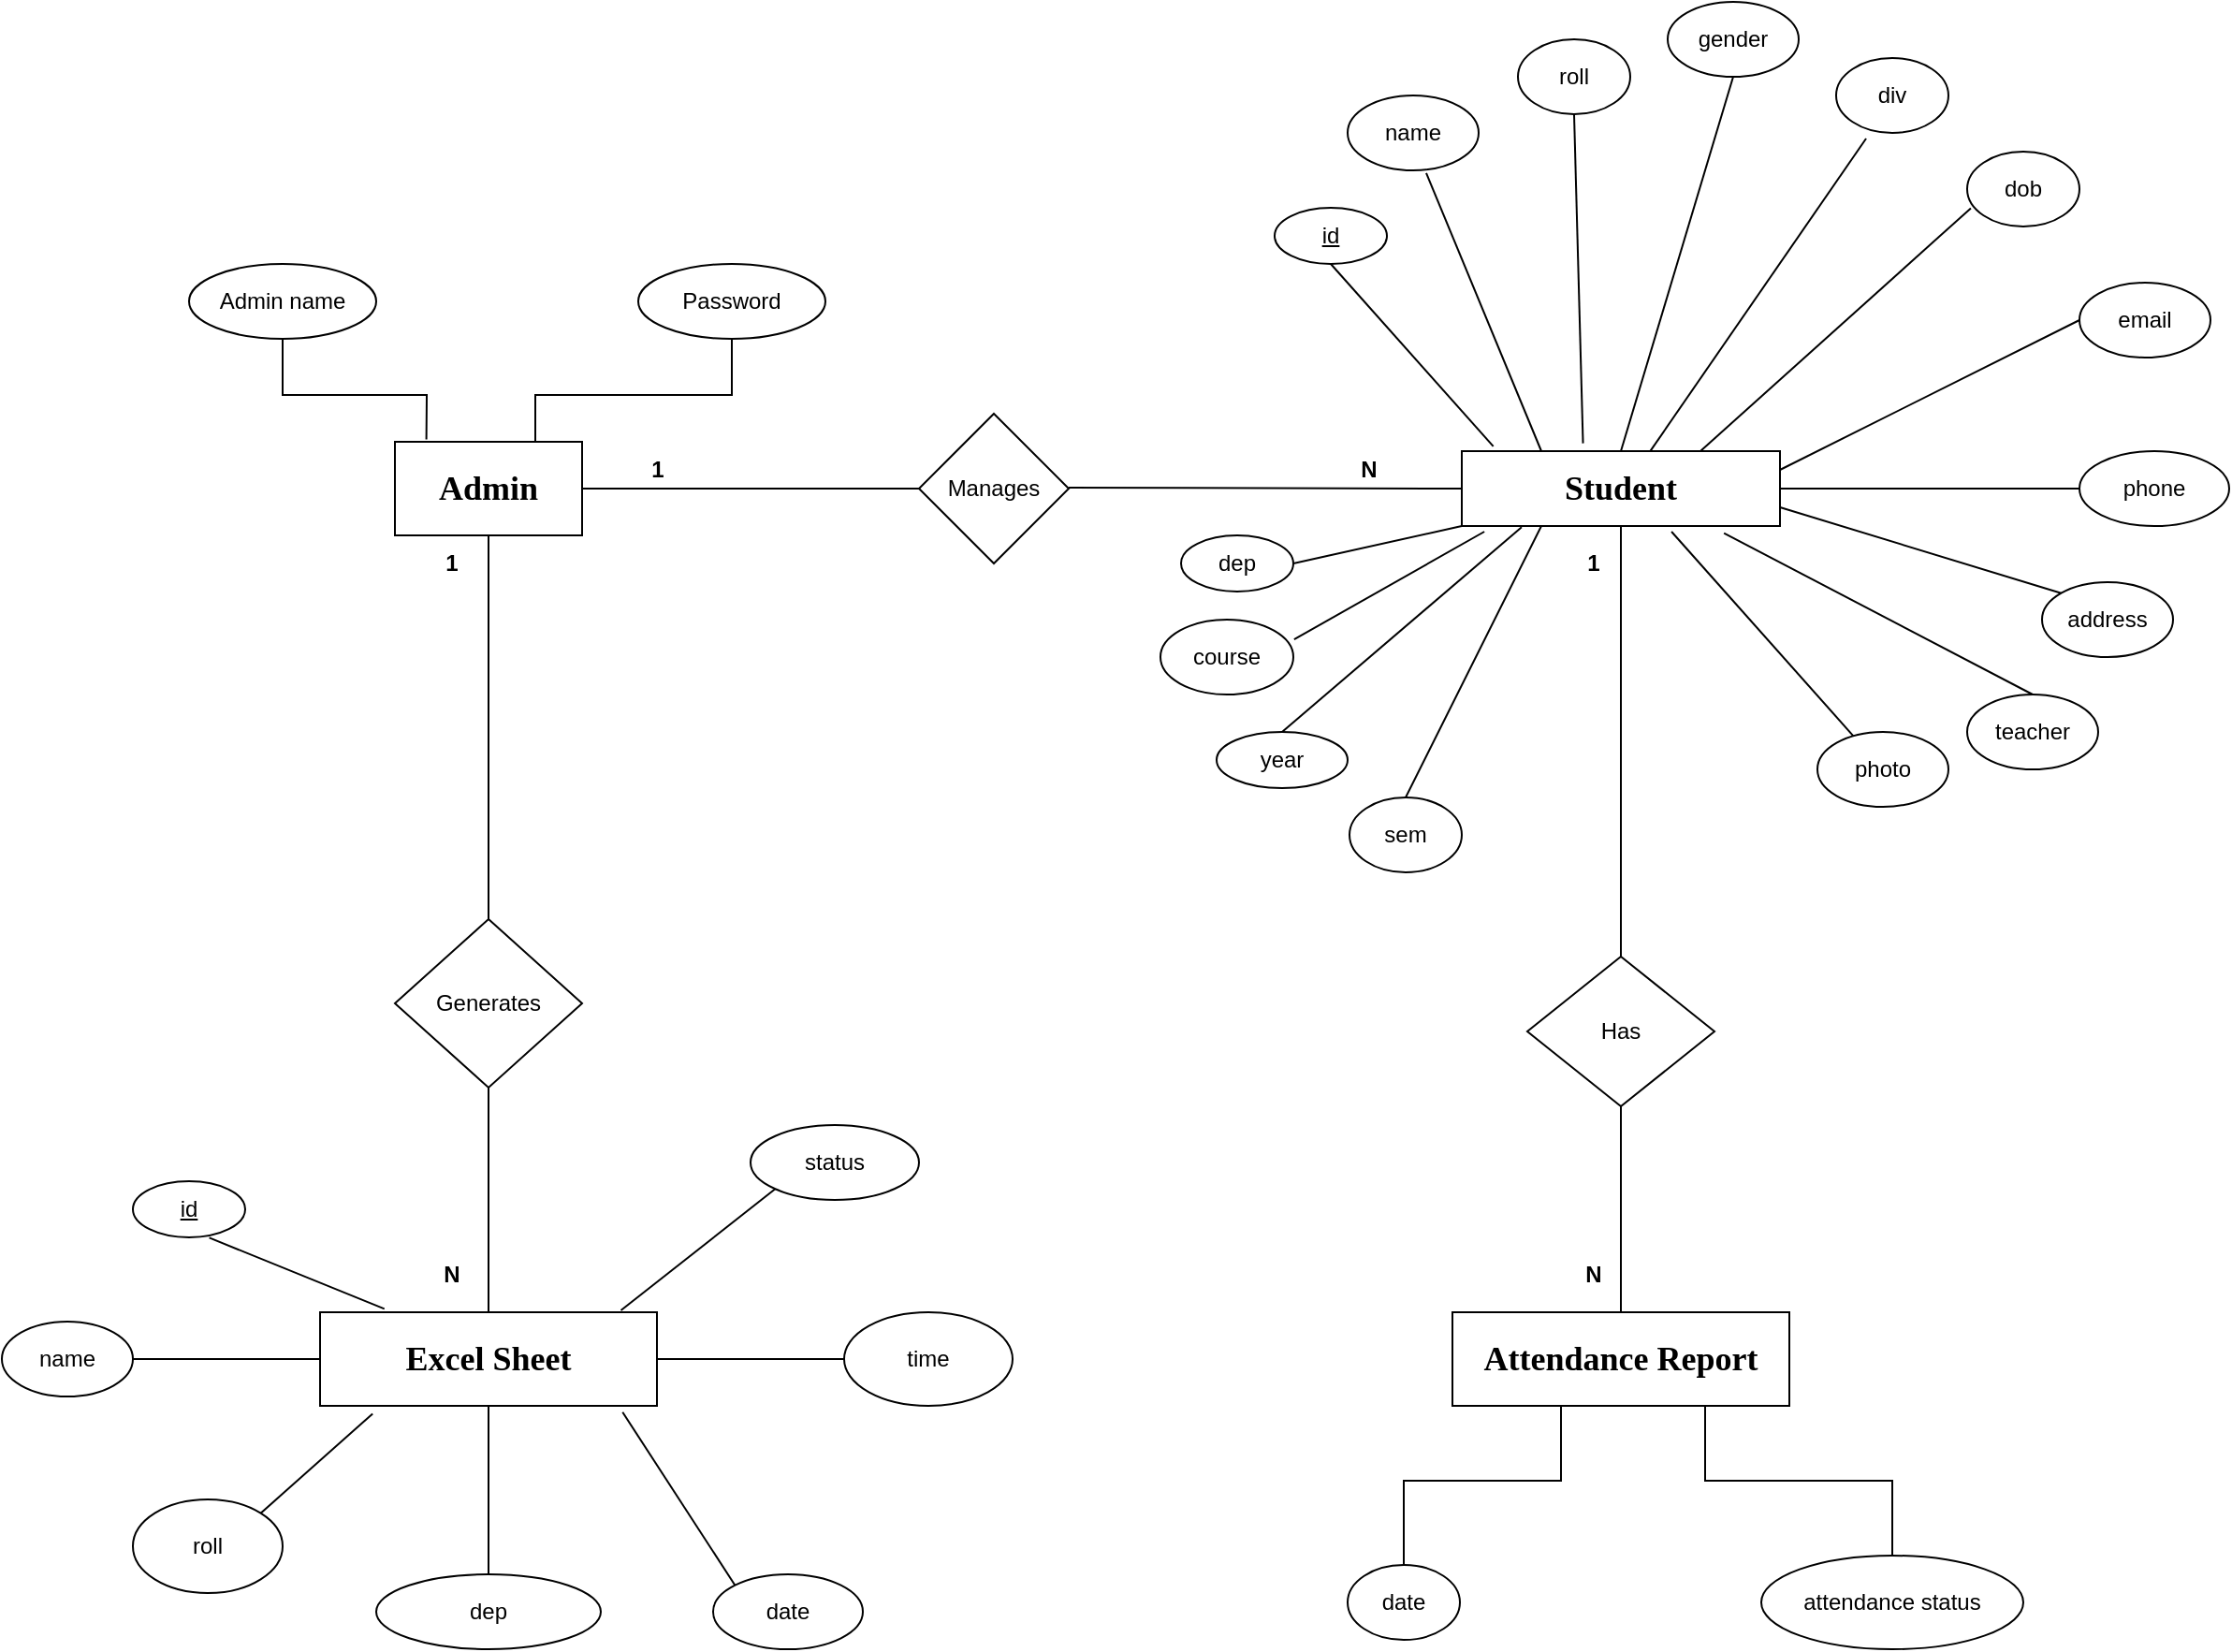<mxfile version="15.3.7" type="github">
  <diagram id="R2lEEEUBdFMjLlhIrx00" name="Page-1">
    <mxGraphModel dx="1826" dy="1719" grid="1" gridSize="10" guides="1" tooltips="1" connect="1" arrows="1" fold="1" page="1" pageScale="1" pageWidth="850" pageHeight="1100" math="0" shadow="0" extFonts="Permanent Marker^https://fonts.googleapis.com/css?family=Permanent+Marker">
      <root>
        <mxCell id="0" />
        <mxCell id="1" parent="0" />
        <mxCell id="57EzMfTIHRk-Z8D5jB0g-2" value="&lt;h2&gt;&lt;font face=&quot;Times New Roman&quot;&gt;Admin&lt;/font&gt;&lt;/h2&gt;" style="whiteSpace=wrap;html=1;align=center;" vertex="1" parent="1">
          <mxGeometry x="150" y="195" width="100" height="50" as="geometry" />
        </mxCell>
        <mxCell id="57EzMfTIHRk-Z8D5jB0g-3" value="Admin name" style="ellipse;whiteSpace=wrap;html=1;align=center;" vertex="1" parent="1">
          <mxGeometry x="40" y="100" width="100" height="40" as="geometry" />
        </mxCell>
        <mxCell id="57EzMfTIHRk-Z8D5jB0g-4" value="" style="endArrow=none;html=1;strokeColor=default;entryX=0.5;entryY=1;entryDx=0;entryDy=0;rounded=0;exitX=0.168;exitY=-0.025;exitDx=0;exitDy=0;exitPerimeter=0;" edge="1" parent="1" source="57EzMfTIHRk-Z8D5jB0g-2" target="57EzMfTIHRk-Z8D5jB0g-3">
          <mxGeometry width="50" height="50" relative="1" as="geometry">
            <mxPoint x="90" y="230" as="sourcePoint" />
            <mxPoint x="140" y="180" as="targetPoint" />
            <Array as="points">
              <mxPoint x="167" y="170" />
              <mxPoint x="110" y="170" />
              <mxPoint x="90" y="170" />
            </Array>
          </mxGeometry>
        </mxCell>
        <mxCell id="57EzMfTIHRk-Z8D5jB0g-5" value="Password" style="ellipse;whiteSpace=wrap;html=1;align=center;" vertex="1" parent="1">
          <mxGeometry x="280" y="100" width="100" height="40" as="geometry" />
        </mxCell>
        <mxCell id="57EzMfTIHRk-Z8D5jB0g-6" value="" style="endArrow=none;html=1;strokeColor=default;entryX=0.5;entryY=1;entryDx=0;entryDy=0;exitX=0.75;exitY=0;exitDx=0;exitDy=0;rounded=0;" edge="1" parent="1" source="57EzMfTIHRk-Z8D5jB0g-2" target="57EzMfTIHRk-Z8D5jB0g-5">
          <mxGeometry width="50" height="50" relative="1" as="geometry">
            <mxPoint x="340" y="190" as="sourcePoint" />
            <mxPoint x="260" y="150" as="targetPoint" />
            <Array as="points">
              <mxPoint x="225" y="170" />
              <mxPoint x="330" y="170" />
            </Array>
          </mxGeometry>
        </mxCell>
        <mxCell id="57EzMfTIHRk-Z8D5jB0g-7" value="Manages" style="rhombus;whiteSpace=wrap;html=1;" vertex="1" parent="1">
          <mxGeometry x="430" y="180" width="80" height="80" as="geometry" />
        </mxCell>
        <mxCell id="57EzMfTIHRk-Z8D5jB0g-9" value="" style="endArrow=none;html=1;strokeColor=default;exitX=1;exitY=0.5;exitDx=0;exitDy=0;entryX=0;entryY=0.5;entryDx=0;entryDy=0;" edge="1" parent="1" source="57EzMfTIHRk-Z8D5jB0g-2" target="57EzMfTIHRk-Z8D5jB0g-7">
          <mxGeometry width="50" height="50" relative="1" as="geometry">
            <mxPoint x="400" y="320" as="sourcePoint" />
            <mxPoint x="450" y="270" as="targetPoint" />
          </mxGeometry>
        </mxCell>
        <mxCell id="57EzMfTIHRk-Z8D5jB0g-10" value="" style="endArrow=none;html=1;strokeColor=default;exitX=1;exitY=0.5;exitDx=0;exitDy=0;entryX=0;entryY=0.5;entryDx=0;entryDy=0;" edge="1" parent="1" target="57EzMfTIHRk-Z8D5jB0g-11">
          <mxGeometry width="50" height="50" relative="1" as="geometry">
            <mxPoint x="510" y="219.5" as="sourcePoint" />
            <mxPoint x="660" y="219.5" as="targetPoint" />
          </mxGeometry>
        </mxCell>
        <mxCell id="57EzMfTIHRk-Z8D5jB0g-11" value="&lt;h2&gt;&lt;font face=&quot;Times New Roman&quot;&gt;Student&lt;/font&gt;&lt;/h2&gt;" style="whiteSpace=wrap;html=1;align=center;" vertex="1" parent="1">
          <mxGeometry x="720" y="200" width="170" height="40" as="geometry" />
        </mxCell>
        <mxCell id="57EzMfTIHRk-Z8D5jB0g-12" value="&lt;h4&gt;1&lt;/h4&gt;" style="text;html=1;align=center;verticalAlign=middle;resizable=0;points=[];autosize=1;strokeColor=none;fillColor=none;" vertex="1" parent="1">
          <mxGeometry x="280" y="185" width="20" height="50" as="geometry" />
        </mxCell>
        <mxCell id="57EzMfTIHRk-Z8D5jB0g-13" value="&lt;h4&gt;N&lt;/h4&gt;" style="text;html=1;align=center;verticalAlign=middle;resizable=0;points=[];autosize=1;strokeColor=none;fillColor=none;" vertex="1" parent="1">
          <mxGeometry x="660" y="185" width="20" height="50" as="geometry" />
        </mxCell>
        <mxCell id="57EzMfTIHRk-Z8D5jB0g-14" value="course" style="ellipse;whiteSpace=wrap;html=1;align=center;" vertex="1" parent="1">
          <mxGeometry x="559" y="290" width="71" height="40" as="geometry" />
        </mxCell>
        <mxCell id="57EzMfTIHRk-Z8D5jB0g-15" value="year" style="ellipse;whiteSpace=wrap;html=1;align=center;" vertex="1" parent="1">
          <mxGeometry x="589" y="350" width="70" height="30" as="geometry" />
        </mxCell>
        <mxCell id="57EzMfTIHRk-Z8D5jB0g-17" value="Has" style="rhombus;whiteSpace=wrap;html=1;" vertex="1" parent="1">
          <mxGeometry x="755" y="470" width="100" height="80" as="geometry" />
        </mxCell>
        <mxCell id="57EzMfTIHRk-Z8D5jB0g-19" value="" style="endArrow=none;html=1;strokeColor=default;entryX=0.5;entryY=1;entryDx=0;entryDy=0;exitX=0.5;exitY=0;exitDx=0;exitDy=0;" edge="1" parent="1" source="57EzMfTIHRk-Z8D5jB0g-17" target="57EzMfTIHRk-Z8D5jB0g-11">
          <mxGeometry width="50" height="50" relative="1" as="geometry">
            <mxPoint x="685" y="360" as="sourcePoint" />
            <mxPoint x="735" y="310" as="targetPoint" />
          </mxGeometry>
        </mxCell>
        <mxCell id="57EzMfTIHRk-Z8D5jB0g-20" value="" style="endArrow=none;html=1;strokeColor=default;exitX=0.5;exitY=0;exitDx=0;exitDy=0;entryX=0.5;entryY=1;entryDx=0;entryDy=0;" edge="1" parent="1" source="57EzMfTIHRk-Z8D5jB0g-21" target="57EzMfTIHRk-Z8D5jB0g-17">
          <mxGeometry width="50" height="50" relative="1" as="geometry">
            <mxPoint x="709.5" y="650" as="sourcePoint" />
            <mxPoint x="710" y="480" as="targetPoint" />
          </mxGeometry>
        </mxCell>
        <mxCell id="57EzMfTIHRk-Z8D5jB0g-21" value="&lt;h2&gt;&lt;font face=&quot;Times New Roman&quot;&gt;Attendance Report&lt;/font&gt;&lt;/h2&gt;" style="whiteSpace=wrap;html=1;align=center;" vertex="1" parent="1">
          <mxGeometry x="715" y="660" width="180" height="50" as="geometry" />
        </mxCell>
        <mxCell id="57EzMfTIHRk-Z8D5jB0g-22" value="attendance status" style="ellipse;whiteSpace=wrap;html=1;align=center;" vertex="1" parent="1">
          <mxGeometry x="880" y="790" width="140" height="50" as="geometry" />
        </mxCell>
        <mxCell id="57EzMfTIHRk-Z8D5jB0g-23" value="date" style="ellipse;whiteSpace=wrap;html=1;align=center;" vertex="1" parent="1">
          <mxGeometry x="659" y="795" width="60" height="40" as="geometry" />
        </mxCell>
        <mxCell id="57EzMfTIHRk-Z8D5jB0g-25" value="" style="endArrow=none;html=1;strokeColor=default;exitX=0.5;exitY=0;exitDx=0;exitDy=0;rounded=0;" edge="1" parent="1" source="57EzMfTIHRk-Z8D5jB0g-23">
          <mxGeometry width="50" height="50" relative="1" as="geometry">
            <mxPoint x="759" y="745" as="sourcePoint" />
            <mxPoint x="773" y="710" as="targetPoint" />
            <Array as="points">
              <mxPoint x="689" y="750" />
              <mxPoint x="773" y="750" />
            </Array>
          </mxGeometry>
        </mxCell>
        <mxCell id="57EzMfTIHRk-Z8D5jB0g-26" value="" style="endArrow=none;html=1;strokeColor=default;exitX=0.5;exitY=0;exitDx=0;exitDy=0;entryX=0.75;entryY=1;entryDx=0;entryDy=0;rounded=0;" edge="1" parent="1" source="57EzMfTIHRk-Z8D5jB0g-22" target="57EzMfTIHRk-Z8D5jB0g-21">
          <mxGeometry width="50" height="50" relative="1" as="geometry">
            <mxPoint x="750" y="740" as="sourcePoint" />
            <mxPoint x="750" y="630" as="targetPoint" />
            <Array as="points">
              <mxPoint x="950" y="750" />
              <mxPoint x="850" y="750" />
            </Array>
          </mxGeometry>
        </mxCell>
        <mxCell id="57EzMfTIHRk-Z8D5jB0g-27" value="&lt;h4&gt;1&lt;/h4&gt;" style="text;html=1;align=center;verticalAlign=middle;resizable=0;points=[];autosize=1;strokeColor=none;fillColor=none;" vertex="1" parent="1">
          <mxGeometry x="780" y="235" width="20" height="50" as="geometry" />
        </mxCell>
        <mxCell id="57EzMfTIHRk-Z8D5jB0g-28" value="&lt;h4&gt;N&lt;/h4&gt;" style="text;html=1;align=center;verticalAlign=middle;resizable=0;points=[];autosize=1;strokeColor=none;fillColor=none;" vertex="1" parent="1">
          <mxGeometry x="780" y="615" width="20" height="50" as="geometry" />
        </mxCell>
        <mxCell id="57EzMfTIHRk-Z8D5jB0g-29" value="&lt;u&gt;id&lt;/u&gt;" style="ellipse;whiteSpace=wrap;html=1;align=center;" vertex="1" parent="1">
          <mxGeometry x="620" y="70" width="60" height="30" as="geometry" />
        </mxCell>
        <mxCell id="57EzMfTIHRk-Z8D5jB0g-30" value="name" style="ellipse;whiteSpace=wrap;html=1;align=center;" vertex="1" parent="1">
          <mxGeometry x="659" y="10" width="70" height="40" as="geometry" />
        </mxCell>
        <mxCell id="57EzMfTIHRk-Z8D5jB0g-31" value="roll" style="ellipse;whiteSpace=wrap;html=1;align=center;" vertex="1" parent="1">
          <mxGeometry x="750" y="-20" width="60" height="40" as="geometry" />
        </mxCell>
        <mxCell id="57EzMfTIHRk-Z8D5jB0g-32" value="gender" style="ellipse;whiteSpace=wrap;html=1;align=center;" vertex="1" parent="1">
          <mxGeometry x="830" y="-40" width="70" height="40" as="geometry" />
        </mxCell>
        <mxCell id="57EzMfTIHRk-Z8D5jB0g-33" value="div" style="ellipse;whiteSpace=wrap;html=1;align=center;" vertex="1" parent="1">
          <mxGeometry x="920" y="-10" width="60" height="40" as="geometry" />
        </mxCell>
        <mxCell id="57EzMfTIHRk-Z8D5jB0g-34" value="dob" style="ellipse;whiteSpace=wrap;html=1;align=center;" vertex="1" parent="1">
          <mxGeometry x="990" y="40" width="60" height="40" as="geometry" />
        </mxCell>
        <mxCell id="57EzMfTIHRk-Z8D5jB0g-35" value="phone&lt;span style=&quot;color: rgba(0 , 0 , 0 , 0) ; font-family: monospace ; font-size: 0px&quot;&gt;%3CmxGraphModel%3E%3Croot%3E%3CmxCell%20id%3D%220%22%2F%3E%3CmxCell%20id%3D%221%22%20parent%3D%220%22%2F%3E%3CmxCell%20id%3D%222%22%20value%3D%22name%22%20style%3D%22ellipse%3BwhiteSpace%3Dwrap%3Bhtml%3D1%3Balign%3Dcenter%3B%22%20vertex%3D%221%22%20parent%3D%221%22%3E%3CmxGeometry%20x%3D%22640%22%20y%3D%2270%22%20width%3D%2270%22%20height%3D%2240%22%20as%3D%22geometry%22%2F%3E%3C%2FmxCell%3E%3C%2Froot%3E%3C%2FmxGraphModel%3E&lt;/span&gt;" style="ellipse;whiteSpace=wrap;html=1;align=center;" vertex="1" parent="1">
          <mxGeometry x="1050" y="200" width="80" height="40" as="geometry" />
        </mxCell>
        <mxCell id="57EzMfTIHRk-Z8D5jB0g-36" value="email" style="ellipse;whiteSpace=wrap;html=1;align=center;" vertex="1" parent="1">
          <mxGeometry x="1050" y="110" width="70" height="40" as="geometry" />
        </mxCell>
        <mxCell id="57EzMfTIHRk-Z8D5jB0g-37" value="address" style="ellipse;whiteSpace=wrap;html=1;align=center;" vertex="1" parent="1">
          <mxGeometry x="1030" y="270" width="70" height="40" as="geometry" />
        </mxCell>
        <mxCell id="57EzMfTIHRk-Z8D5jB0g-38" value="teacher" style="ellipse;whiteSpace=wrap;html=1;align=center;" vertex="1" parent="1">
          <mxGeometry x="990" y="330" width="70" height="40" as="geometry" />
        </mxCell>
        <mxCell id="57EzMfTIHRk-Z8D5jB0g-39" value="photo" style="ellipse;whiteSpace=wrap;html=1;align=center;" vertex="1" parent="1">
          <mxGeometry x="910" y="350" width="70" height="40" as="geometry" />
        </mxCell>
        <mxCell id="57EzMfTIHRk-Z8D5jB0g-40" value="dep" style="ellipse;whiteSpace=wrap;html=1;align=center;" vertex="1" parent="1">
          <mxGeometry x="570" y="245" width="60" height="30" as="geometry" />
        </mxCell>
        <mxCell id="57EzMfTIHRk-Z8D5jB0g-42" value="sem" style="ellipse;whiteSpace=wrap;html=1;align=center;" vertex="1" parent="1">
          <mxGeometry x="660" y="385" width="60" height="40" as="geometry" />
        </mxCell>
        <mxCell id="57EzMfTIHRk-Z8D5jB0g-44" value="" style="endArrow=none;html=1;strokeColor=default;entryX=0.5;entryY=1;entryDx=0;entryDy=0;exitX=0.099;exitY=-0.065;exitDx=0;exitDy=0;exitPerimeter=0;" edge="1" parent="1" source="57EzMfTIHRk-Z8D5jB0g-11" target="57EzMfTIHRk-Z8D5jB0g-29">
          <mxGeometry width="50" height="50" relative="1" as="geometry">
            <mxPoint x="724" y="170" as="sourcePoint" />
            <mxPoint x="774" y="120" as="targetPoint" />
          </mxGeometry>
        </mxCell>
        <mxCell id="57EzMfTIHRk-Z8D5jB0g-45" value="" style="endArrow=none;html=1;strokeColor=default;entryX=0.6;entryY=1.035;entryDx=0;entryDy=0;exitX=0.25;exitY=0;exitDx=0;exitDy=0;entryPerimeter=0;" edge="1" parent="1" source="57EzMfTIHRk-Z8D5jB0g-11" target="57EzMfTIHRk-Z8D5jB0g-30">
          <mxGeometry width="50" height="50" relative="1" as="geometry">
            <mxPoint x="746.83" y="207.4" as="sourcePoint" />
            <mxPoint x="670" y="150" as="targetPoint" />
          </mxGeometry>
        </mxCell>
        <mxCell id="57EzMfTIHRk-Z8D5jB0g-46" value="" style="endArrow=none;html=1;strokeColor=default;entryX=0.5;entryY=1;entryDx=0;entryDy=0;exitX=0.381;exitY=-0.105;exitDx=0;exitDy=0;exitPerimeter=0;" edge="1" parent="1" source="57EzMfTIHRk-Z8D5jB0g-11" target="57EzMfTIHRk-Z8D5jB0g-31">
          <mxGeometry width="50" height="50" relative="1" as="geometry">
            <mxPoint x="780" y="160" as="sourcePoint" />
            <mxPoint x="740" y="70.7" as="targetPoint" />
          </mxGeometry>
        </mxCell>
        <mxCell id="57EzMfTIHRk-Z8D5jB0g-47" value="" style="endArrow=none;html=1;strokeColor=default;entryX=0.5;entryY=1;entryDx=0;entryDy=0;exitX=0.5;exitY=0;exitDx=0;exitDy=0;" edge="1" parent="1" source="57EzMfTIHRk-Z8D5jB0g-11" target="57EzMfTIHRk-Z8D5jB0g-32">
          <mxGeometry width="50" height="50" relative="1" as="geometry">
            <mxPoint x="789.16" y="205.8" as="sourcePoint" />
            <mxPoint x="750" y="40" as="targetPoint" />
          </mxGeometry>
        </mxCell>
        <mxCell id="57EzMfTIHRk-Z8D5jB0g-48" value="" style="endArrow=none;html=1;strokeColor=default;entryX=0.267;entryY=1.075;entryDx=0;entryDy=0;entryPerimeter=0;exitX=0.593;exitY=-0.005;exitDx=0;exitDy=0;exitPerimeter=0;" edge="1" parent="1" source="57EzMfTIHRk-Z8D5jB0g-11" target="57EzMfTIHRk-Z8D5jB0g-33">
          <mxGeometry width="50" height="50" relative="1" as="geometry">
            <mxPoint x="830" y="170" as="sourcePoint" />
            <mxPoint x="815" as="targetPoint" />
          </mxGeometry>
        </mxCell>
        <mxCell id="57EzMfTIHRk-Z8D5jB0g-49" value="" style="endArrow=none;html=1;strokeColor=default;entryX=0.033;entryY=0.755;entryDx=0;entryDy=0;entryPerimeter=0;exitX=0.75;exitY=0;exitDx=0;exitDy=0;" edge="1" parent="1" source="57EzMfTIHRk-Z8D5jB0g-11" target="57EzMfTIHRk-Z8D5jB0g-34">
          <mxGeometry width="50" height="50" relative="1" as="geometry">
            <mxPoint x="830.81" y="209.8" as="sourcePoint" />
            <mxPoint x="886.02" y="53" as="targetPoint" />
          </mxGeometry>
        </mxCell>
        <mxCell id="57EzMfTIHRk-Z8D5jB0g-50" value="" style="endArrow=none;html=1;strokeColor=default;entryX=0;entryY=0.5;entryDx=0;entryDy=0;exitX=1;exitY=0.25;exitDx=0;exitDy=0;" edge="1" parent="1" source="57EzMfTIHRk-Z8D5jB0g-11" target="57EzMfTIHRk-Z8D5jB0g-36">
          <mxGeometry width="50" height="50" relative="1" as="geometry">
            <mxPoint x="930" y="180" as="sourcePoint" />
            <mxPoint x="971.98" y="70.2" as="targetPoint" />
          </mxGeometry>
        </mxCell>
        <mxCell id="57EzMfTIHRk-Z8D5jB0g-51" value="" style="endArrow=none;html=1;strokeColor=default;entryX=0;entryY=0.5;entryDx=0;entryDy=0;exitX=1;exitY=0.5;exitDx=0;exitDy=0;" edge="1" parent="1" source="57EzMfTIHRk-Z8D5jB0g-11" target="57EzMfTIHRk-Z8D5jB0g-35">
          <mxGeometry width="50" height="50" relative="1" as="geometry">
            <mxPoint x="878.07" y="208.2" as="sourcePoint" />
            <mxPoint x="1040" y="130" as="targetPoint" />
          </mxGeometry>
        </mxCell>
        <mxCell id="57EzMfTIHRk-Z8D5jB0g-52" value="" style="endArrow=none;html=1;strokeColor=default;entryX=0;entryY=0;entryDx=0;entryDy=0;exitX=1;exitY=0.75;exitDx=0;exitDy=0;" edge="1" parent="1" source="57EzMfTIHRk-Z8D5jB0g-11" target="57EzMfTIHRk-Z8D5jB0g-37">
          <mxGeometry width="50" height="50" relative="1" as="geometry">
            <mxPoint x="900" y="230" as="sourcePoint" />
            <mxPoint x="1060" y="230" as="targetPoint" />
          </mxGeometry>
        </mxCell>
        <mxCell id="57EzMfTIHRk-Z8D5jB0g-54" value="" style="endArrow=none;html=1;strokeColor=default;entryX=0.5;entryY=0;entryDx=0;entryDy=0;exitX=0.824;exitY=1.095;exitDx=0;exitDy=0;exitPerimeter=0;" edge="1" parent="1" source="57EzMfTIHRk-Z8D5jB0g-11" target="57EzMfTIHRk-Z8D5jB0g-38">
          <mxGeometry width="50" height="50" relative="1" as="geometry">
            <mxPoint x="900" y="240" as="sourcePoint" />
            <mxPoint x="1040.251" y="290.858" as="targetPoint" />
          </mxGeometry>
        </mxCell>
        <mxCell id="57EzMfTIHRk-Z8D5jB0g-55" value="" style="endArrow=none;html=1;strokeColor=default;exitX=0.659;exitY=1.075;exitDx=0;exitDy=0;exitPerimeter=0;" edge="1" parent="1" source="57EzMfTIHRk-Z8D5jB0g-11" target="57EzMfTIHRk-Z8D5jB0g-39">
          <mxGeometry width="50" height="50" relative="1" as="geometry">
            <mxPoint x="892.35" y="251.4" as="sourcePoint" />
            <mxPoint x="1035" y="350" as="targetPoint" />
          </mxGeometry>
        </mxCell>
        <mxCell id="57EzMfTIHRk-Z8D5jB0g-56" value="" style="endArrow=none;html=1;strokeColor=default;entryX=1;entryY=0.5;entryDx=0;entryDy=0;exitX=0;exitY=1;exitDx=0;exitDy=0;" edge="1" parent="1" source="57EzMfTIHRk-Z8D5jB0g-11" target="57EzMfTIHRk-Z8D5jB0g-40">
          <mxGeometry width="50" height="50" relative="1" as="geometry">
            <mxPoint x="746.83" y="207.4" as="sourcePoint" />
            <mxPoint x="680" y="130" as="targetPoint" />
          </mxGeometry>
        </mxCell>
        <mxCell id="57EzMfTIHRk-Z8D5jB0g-57" value="" style="endArrow=none;html=1;strokeColor=default;entryX=1.006;entryY=0.265;entryDx=0;entryDy=0;exitX=0.071;exitY=1.075;exitDx=0;exitDy=0;entryPerimeter=0;exitPerimeter=0;" edge="1" parent="1" source="57EzMfTIHRk-Z8D5jB0g-11" target="57EzMfTIHRk-Z8D5jB0g-14">
          <mxGeometry width="50" height="50" relative="1" as="geometry">
            <mxPoint x="730" y="250" as="sourcePoint" />
            <mxPoint x="640" y="270" as="targetPoint" />
          </mxGeometry>
        </mxCell>
        <mxCell id="57EzMfTIHRk-Z8D5jB0g-58" value="" style="endArrow=none;html=1;strokeColor=default;entryX=0.5;entryY=0;entryDx=0;entryDy=0;exitX=0.188;exitY=1.015;exitDx=0;exitDy=0;exitPerimeter=0;" edge="1" parent="1" source="57EzMfTIHRk-Z8D5jB0g-11" target="57EzMfTIHRk-Z8D5jB0g-15">
          <mxGeometry width="50" height="50" relative="1" as="geometry">
            <mxPoint x="742.07" y="253" as="sourcePoint" />
            <mxPoint x="640.426" y="310.6" as="targetPoint" />
          </mxGeometry>
        </mxCell>
        <mxCell id="57EzMfTIHRk-Z8D5jB0g-59" value="" style="endArrow=none;html=1;strokeColor=default;entryX=0.5;entryY=0;entryDx=0;entryDy=0;exitX=0.25;exitY=1;exitDx=0;exitDy=0;" edge="1" parent="1" source="57EzMfTIHRk-Z8D5jB0g-11" target="57EzMfTIHRk-Z8D5jB0g-42">
          <mxGeometry width="50" height="50" relative="1" as="geometry">
            <mxPoint x="761.96" y="250.6" as="sourcePoint" />
            <mxPoint x="645" y="360" as="targetPoint" />
          </mxGeometry>
        </mxCell>
        <mxCell id="57EzMfTIHRk-Z8D5jB0g-60" value="" style="endArrow=none;html=1;strokeColor=default;entryX=0.5;entryY=1;entryDx=0;entryDy=0;exitX=0.5;exitY=0;exitDx=0;exitDy=0;" edge="1" parent="1" source="57EzMfTIHRk-Z8D5jB0g-61" target="57EzMfTIHRk-Z8D5jB0g-2">
          <mxGeometry width="50" height="50" relative="1" as="geometry">
            <mxPoint x="190" y="475" as="sourcePoint" />
            <mxPoint x="190" y="255" as="targetPoint" />
          </mxGeometry>
        </mxCell>
        <mxCell id="57EzMfTIHRk-Z8D5jB0g-61" value="Generates" style="rhombus;whiteSpace=wrap;html=1;" vertex="1" parent="1">
          <mxGeometry x="150" y="450" width="100" height="90" as="geometry" />
        </mxCell>
        <mxCell id="57EzMfTIHRk-Z8D5jB0g-65" value="&lt;h2&gt;&lt;font face=&quot;Times New Roman&quot;&gt;Excel Sheet&lt;/font&gt;&lt;/h2&gt;" style="whiteSpace=wrap;html=1;align=center;" vertex="1" parent="1">
          <mxGeometry x="110" y="660" width="180" height="50" as="geometry" />
        </mxCell>
        <mxCell id="57EzMfTIHRk-Z8D5jB0g-66" value="" style="endArrow=none;html=1;strokeColor=default;exitX=0.5;exitY=0;exitDx=0;exitDy=0;entryX=0.5;entryY=1;entryDx=0;entryDy=0;" edge="1" parent="1" source="57EzMfTIHRk-Z8D5jB0g-65" target="57EzMfTIHRk-Z8D5jB0g-61">
          <mxGeometry width="50" height="50" relative="1" as="geometry">
            <mxPoint x="220" y="690" as="sourcePoint" />
            <mxPoint x="220" y="570" as="targetPoint" />
          </mxGeometry>
        </mxCell>
        <mxCell id="57EzMfTIHRk-Z8D5jB0g-67" value="&lt;h4&gt;1&lt;/h4&gt;" style="text;html=1;align=center;verticalAlign=middle;resizable=0;points=[];autosize=1;strokeColor=none;fillColor=none;" vertex="1" parent="1">
          <mxGeometry x="170" y="235" width="20" height="50" as="geometry" />
        </mxCell>
        <mxCell id="57EzMfTIHRk-Z8D5jB0g-68" value="&lt;h4&gt;N&lt;/h4&gt;" style="text;html=1;align=center;verticalAlign=middle;resizable=0;points=[];autosize=1;strokeColor=none;fillColor=none;" vertex="1" parent="1">
          <mxGeometry x="170" y="615" width="20" height="50" as="geometry" />
        </mxCell>
        <mxCell id="57EzMfTIHRk-Z8D5jB0g-69" value="&lt;u&gt;id&lt;/u&gt;" style="ellipse;whiteSpace=wrap;html=1;align=center;" vertex="1" parent="1">
          <mxGeometry x="10" y="590" width="60" height="30" as="geometry" />
        </mxCell>
        <mxCell id="57EzMfTIHRk-Z8D5jB0g-70" value="name" style="ellipse;whiteSpace=wrap;html=1;align=center;" vertex="1" parent="1">
          <mxGeometry x="-60" y="665" width="70" height="40" as="geometry" />
        </mxCell>
        <mxCell id="57EzMfTIHRk-Z8D5jB0g-71" value="dep" style="ellipse;whiteSpace=wrap;html=1;align=center;" vertex="1" parent="1">
          <mxGeometry x="140" y="800" width="120" height="40" as="geometry" />
        </mxCell>
        <mxCell id="57EzMfTIHRk-Z8D5jB0g-72" value="roll" style="ellipse;whiteSpace=wrap;html=1;align=center;" vertex="1" parent="1">
          <mxGeometry x="10" y="760" width="80" height="50" as="geometry" />
        </mxCell>
        <mxCell id="57EzMfTIHRk-Z8D5jB0g-73" value="date" style="ellipse;whiteSpace=wrap;html=1;align=center;" vertex="1" parent="1">
          <mxGeometry x="320" y="800" width="80" height="40" as="geometry" />
        </mxCell>
        <mxCell id="57EzMfTIHRk-Z8D5jB0g-74" value="time" style="ellipse;whiteSpace=wrap;html=1;align=center;" vertex="1" parent="1">
          <mxGeometry x="390" y="660" width="90" height="50" as="geometry" />
        </mxCell>
        <mxCell id="57EzMfTIHRk-Z8D5jB0g-75" value="status" style="ellipse;whiteSpace=wrap;html=1;align=center;" vertex="1" parent="1">
          <mxGeometry x="340" y="560" width="90" height="40" as="geometry" />
        </mxCell>
        <mxCell id="57EzMfTIHRk-Z8D5jB0g-76" value="" style="endArrow=none;html=1;strokeColor=default;exitX=0.893;exitY=-0.02;exitDx=0;exitDy=0;entryX=0;entryY=1;entryDx=0;entryDy=0;exitPerimeter=0;" edge="1" parent="1" source="57EzMfTIHRk-Z8D5jB0g-65" target="57EzMfTIHRk-Z8D5jB0g-75">
          <mxGeometry width="50" height="50" relative="1" as="geometry">
            <mxPoint x="330" y="680" as="sourcePoint" />
            <mxPoint x="380" y="630" as="targetPoint" />
          </mxGeometry>
        </mxCell>
        <mxCell id="57EzMfTIHRk-Z8D5jB0g-77" value="" style="endArrow=none;html=1;strokeColor=default;exitX=1;exitY=0.5;exitDx=0;exitDy=0;entryX=0;entryY=0.5;entryDx=0;entryDy=0;" edge="1" parent="1" source="57EzMfTIHRk-Z8D5jB0g-65" target="57EzMfTIHRk-Z8D5jB0g-74">
          <mxGeometry width="50" height="50" relative="1" as="geometry">
            <mxPoint x="300" y="682.5" as="sourcePoint" />
            <mxPoint x="410.251" y="644.142" as="targetPoint" />
          </mxGeometry>
        </mxCell>
        <mxCell id="57EzMfTIHRk-Z8D5jB0g-78" value="" style="endArrow=none;html=1;strokeColor=default;exitX=0.898;exitY=1.068;exitDx=0;exitDy=0;entryX=0;entryY=0;entryDx=0;entryDy=0;exitPerimeter=0;" edge="1" parent="1" source="57EzMfTIHRk-Z8D5jB0g-65" target="57EzMfTIHRk-Z8D5jB0g-73">
          <mxGeometry width="50" height="50" relative="1" as="geometry">
            <mxPoint x="300" y="695" as="sourcePoint" />
            <mxPoint x="430" y="695" as="targetPoint" />
          </mxGeometry>
        </mxCell>
        <mxCell id="57EzMfTIHRk-Z8D5jB0g-79" value="" style="endArrow=none;html=1;strokeColor=default;exitX=0.5;exitY=1;exitDx=0;exitDy=0;entryX=0.5;entryY=0;entryDx=0;entryDy=0;" edge="1" parent="1" source="57EzMfTIHRk-Z8D5jB0g-65" target="57EzMfTIHRk-Z8D5jB0g-71">
          <mxGeometry width="50" height="50" relative="1" as="geometry">
            <mxPoint x="170" y="745.82" as="sourcePoint" />
            <mxPoint x="253.787" y="834.178" as="targetPoint" />
          </mxGeometry>
        </mxCell>
        <mxCell id="57EzMfTIHRk-Z8D5jB0g-83" value="" style="endArrow=none;html=1;strokeColor=default;exitX=0.156;exitY=1.084;exitDx=0;exitDy=0;entryX=1;entryY=0;entryDx=0;entryDy=0;exitPerimeter=0;" edge="1" parent="1" source="57EzMfTIHRk-Z8D5jB0g-65" target="57EzMfTIHRk-Z8D5jB0g-72">
          <mxGeometry width="50" height="50" relative="1" as="geometry">
            <mxPoint x="210" y="720" as="sourcePoint" />
            <mxPoint x="210" y="820" as="targetPoint" />
          </mxGeometry>
        </mxCell>
        <mxCell id="57EzMfTIHRk-Z8D5jB0g-84" value="" style="endArrow=none;html=1;strokeColor=default;" edge="1" parent="1">
          <mxGeometry width="50" height="50" relative="1" as="geometry">
            <mxPoint x="10" y="685" as="sourcePoint" />
            <mxPoint x="110" y="685" as="targetPoint" />
          </mxGeometry>
        </mxCell>
        <mxCell id="57EzMfTIHRk-Z8D5jB0g-85" value="" style="endArrow=none;html=1;strokeColor=default;exitX=0.191;exitY=-0.036;exitDx=0;exitDy=0;entryX=0.68;entryY=1.007;entryDx=0;entryDy=0;exitPerimeter=0;entryPerimeter=0;" edge="1" parent="1" source="57EzMfTIHRk-Z8D5jB0g-65" target="57EzMfTIHRk-Z8D5jB0g-69">
          <mxGeometry width="50" height="50" relative="1" as="geometry">
            <mxPoint x="148.08" y="724.2" as="sourcePoint" />
            <mxPoint x="88.284" y="777.322" as="targetPoint" />
          </mxGeometry>
        </mxCell>
      </root>
    </mxGraphModel>
  </diagram>
</mxfile>
